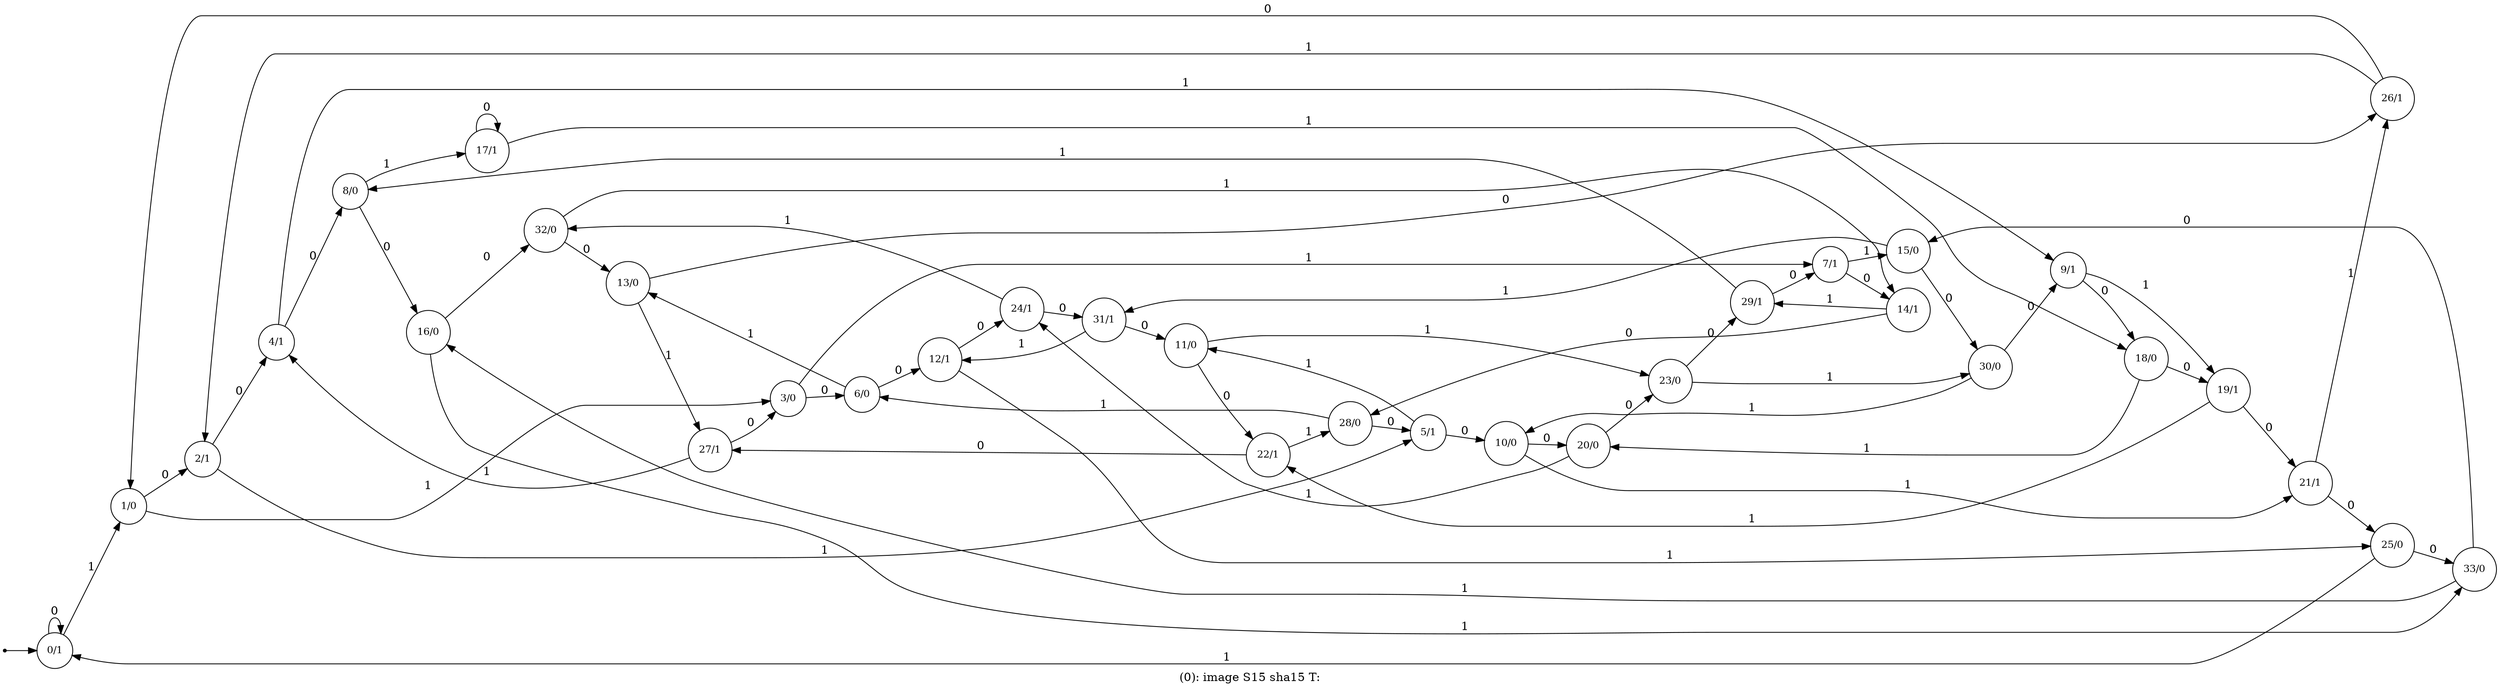digraph G {
label = "(0): image S15 sha15 T:";
rankdir = LR;
node [shape = circle, label="0/1", fontsize=12]0;
node [shape = circle, label="1/0", fontsize=12]1;
node [shape = circle, label="2/1", fontsize=12]2;
node [shape = circle, label="3/0", fontsize=12]3;
node [shape = circle, label="4/1", fontsize=12]4;
node [shape = circle, label="5/1", fontsize=12]5;
node [shape = circle, label="6/0", fontsize=12]6;
node [shape = circle, label="7/1", fontsize=12]7;
node [shape = circle, label="8/0", fontsize=12]8;
node [shape = circle, label="9/1", fontsize=12]9;
node [shape = circle, label="10/0", fontsize=12]10;
node [shape = circle, label="11/0", fontsize=12]11;
node [shape = circle, label="12/1", fontsize=12]12;
node [shape = circle, label="13/0", fontsize=12]13;
node [shape = circle, label="14/1", fontsize=12]14;
node [shape = circle, label="15/0", fontsize=12]15;
node [shape = circle, label="16/0", fontsize=12]16;
node [shape = circle, label="17/1", fontsize=12]17;
node [shape = circle, label="18/0", fontsize=12]18;
node [shape = circle, label="19/1", fontsize=12]19;
node [shape = circle, label="20/0", fontsize=12]20;
node [shape = circle, label="21/1", fontsize=12]21;
node [shape = circle, label="22/1", fontsize=12]22;
node [shape = circle, label="23/0", fontsize=12]23;
node [shape = circle, label="24/1", fontsize=12]24;
node [shape = circle, label="25/0", fontsize=12]25;
node [shape = circle, label="26/1", fontsize=12]26;
node [shape = circle, label="27/1", fontsize=12]27;
node [shape = circle, label="28/0", fontsize=12]28;
node [shape = circle, label="29/1", fontsize=12]29;
node [shape = circle, label="30/0", fontsize=12]30;
node [shape = circle, label="31/1", fontsize=12]31;
node [shape = circle, label="32/0", fontsize=12]32;
node [shape = circle, label="33/0", fontsize=12]33;
node [shape = point ]; qi
qi -> 0;
0 -> 0[ label = "0"];
0 -> 1[ label = "1"];
1 -> 2[ label = "0"];
1 -> 3[ label = "1"];
2 -> 4[ label = "0"];
2 -> 5[ label = "1"];
3 -> 6[ label = "0"];
3 -> 7[ label = "1"];
4 -> 8[ label = "0"];
4 -> 9[ label = "1"];
5 -> 10[ label = "0"];
5 -> 11[ label = "1"];
6 -> 12[ label = "0"];
6 -> 13[ label = "1"];
7 -> 14[ label = "0"];
7 -> 15[ label = "1"];
8 -> 16[ label = "0"];
8 -> 17[ label = "1"];
9 -> 18[ label = "0"];
9 -> 19[ label = "1"];
10 -> 20[ label = "0"];
10 -> 21[ label = "1"];
11 -> 22[ label = "0"];
11 -> 23[ label = "1"];
12 -> 24[ label = "0"];
12 -> 25[ label = "1"];
13 -> 26[ label = "0"];
13 -> 27[ label = "1"];
14 -> 28[ label = "0"];
14 -> 29[ label = "1"];
15 -> 30[ label = "0"];
15 -> 31[ label = "1"];
16 -> 32[ label = "0"];
16 -> 33[ label = "1"];
17 -> 17[ label = "0"];
17 -> 18[ label = "1"];
18 -> 19[ label = "0"];
18 -> 20[ label = "1"];
19 -> 21[ label = "0"];
19 -> 22[ label = "1"];
20 -> 23[ label = "0"];
20 -> 24[ label = "1"];
21 -> 25[ label = "0"];
21 -> 26[ label = "1"];
22 -> 27[ label = "0"];
22 -> 28[ label = "1"];
23 -> 29[ label = "0"];
23 -> 30[ label = "1"];
24 -> 31[ label = "0"];
24 -> 32[ label = "1"];
25 -> 0[ label = "1"];
25 -> 33[ label = "0"];
26 -> 1[ label = "0"];
26 -> 2[ label = "1"];
27 -> 3[ label = "0"];
27 -> 4[ label = "1"];
28 -> 5[ label = "0"];
28 -> 6[ label = "1"];
29 -> 7[ label = "0"];
29 -> 8[ label = "1"];
30 -> 9[ label = "0"];
30 -> 10[ label = "1"];
31 -> 11[ label = "0"];
31 -> 12[ label = "1"];
32 -> 13[ label = "0"];
32 -> 14[ label = "1"];
33 -> 15[ label = "0"];
33 -> 16[ label = "1"];
}
